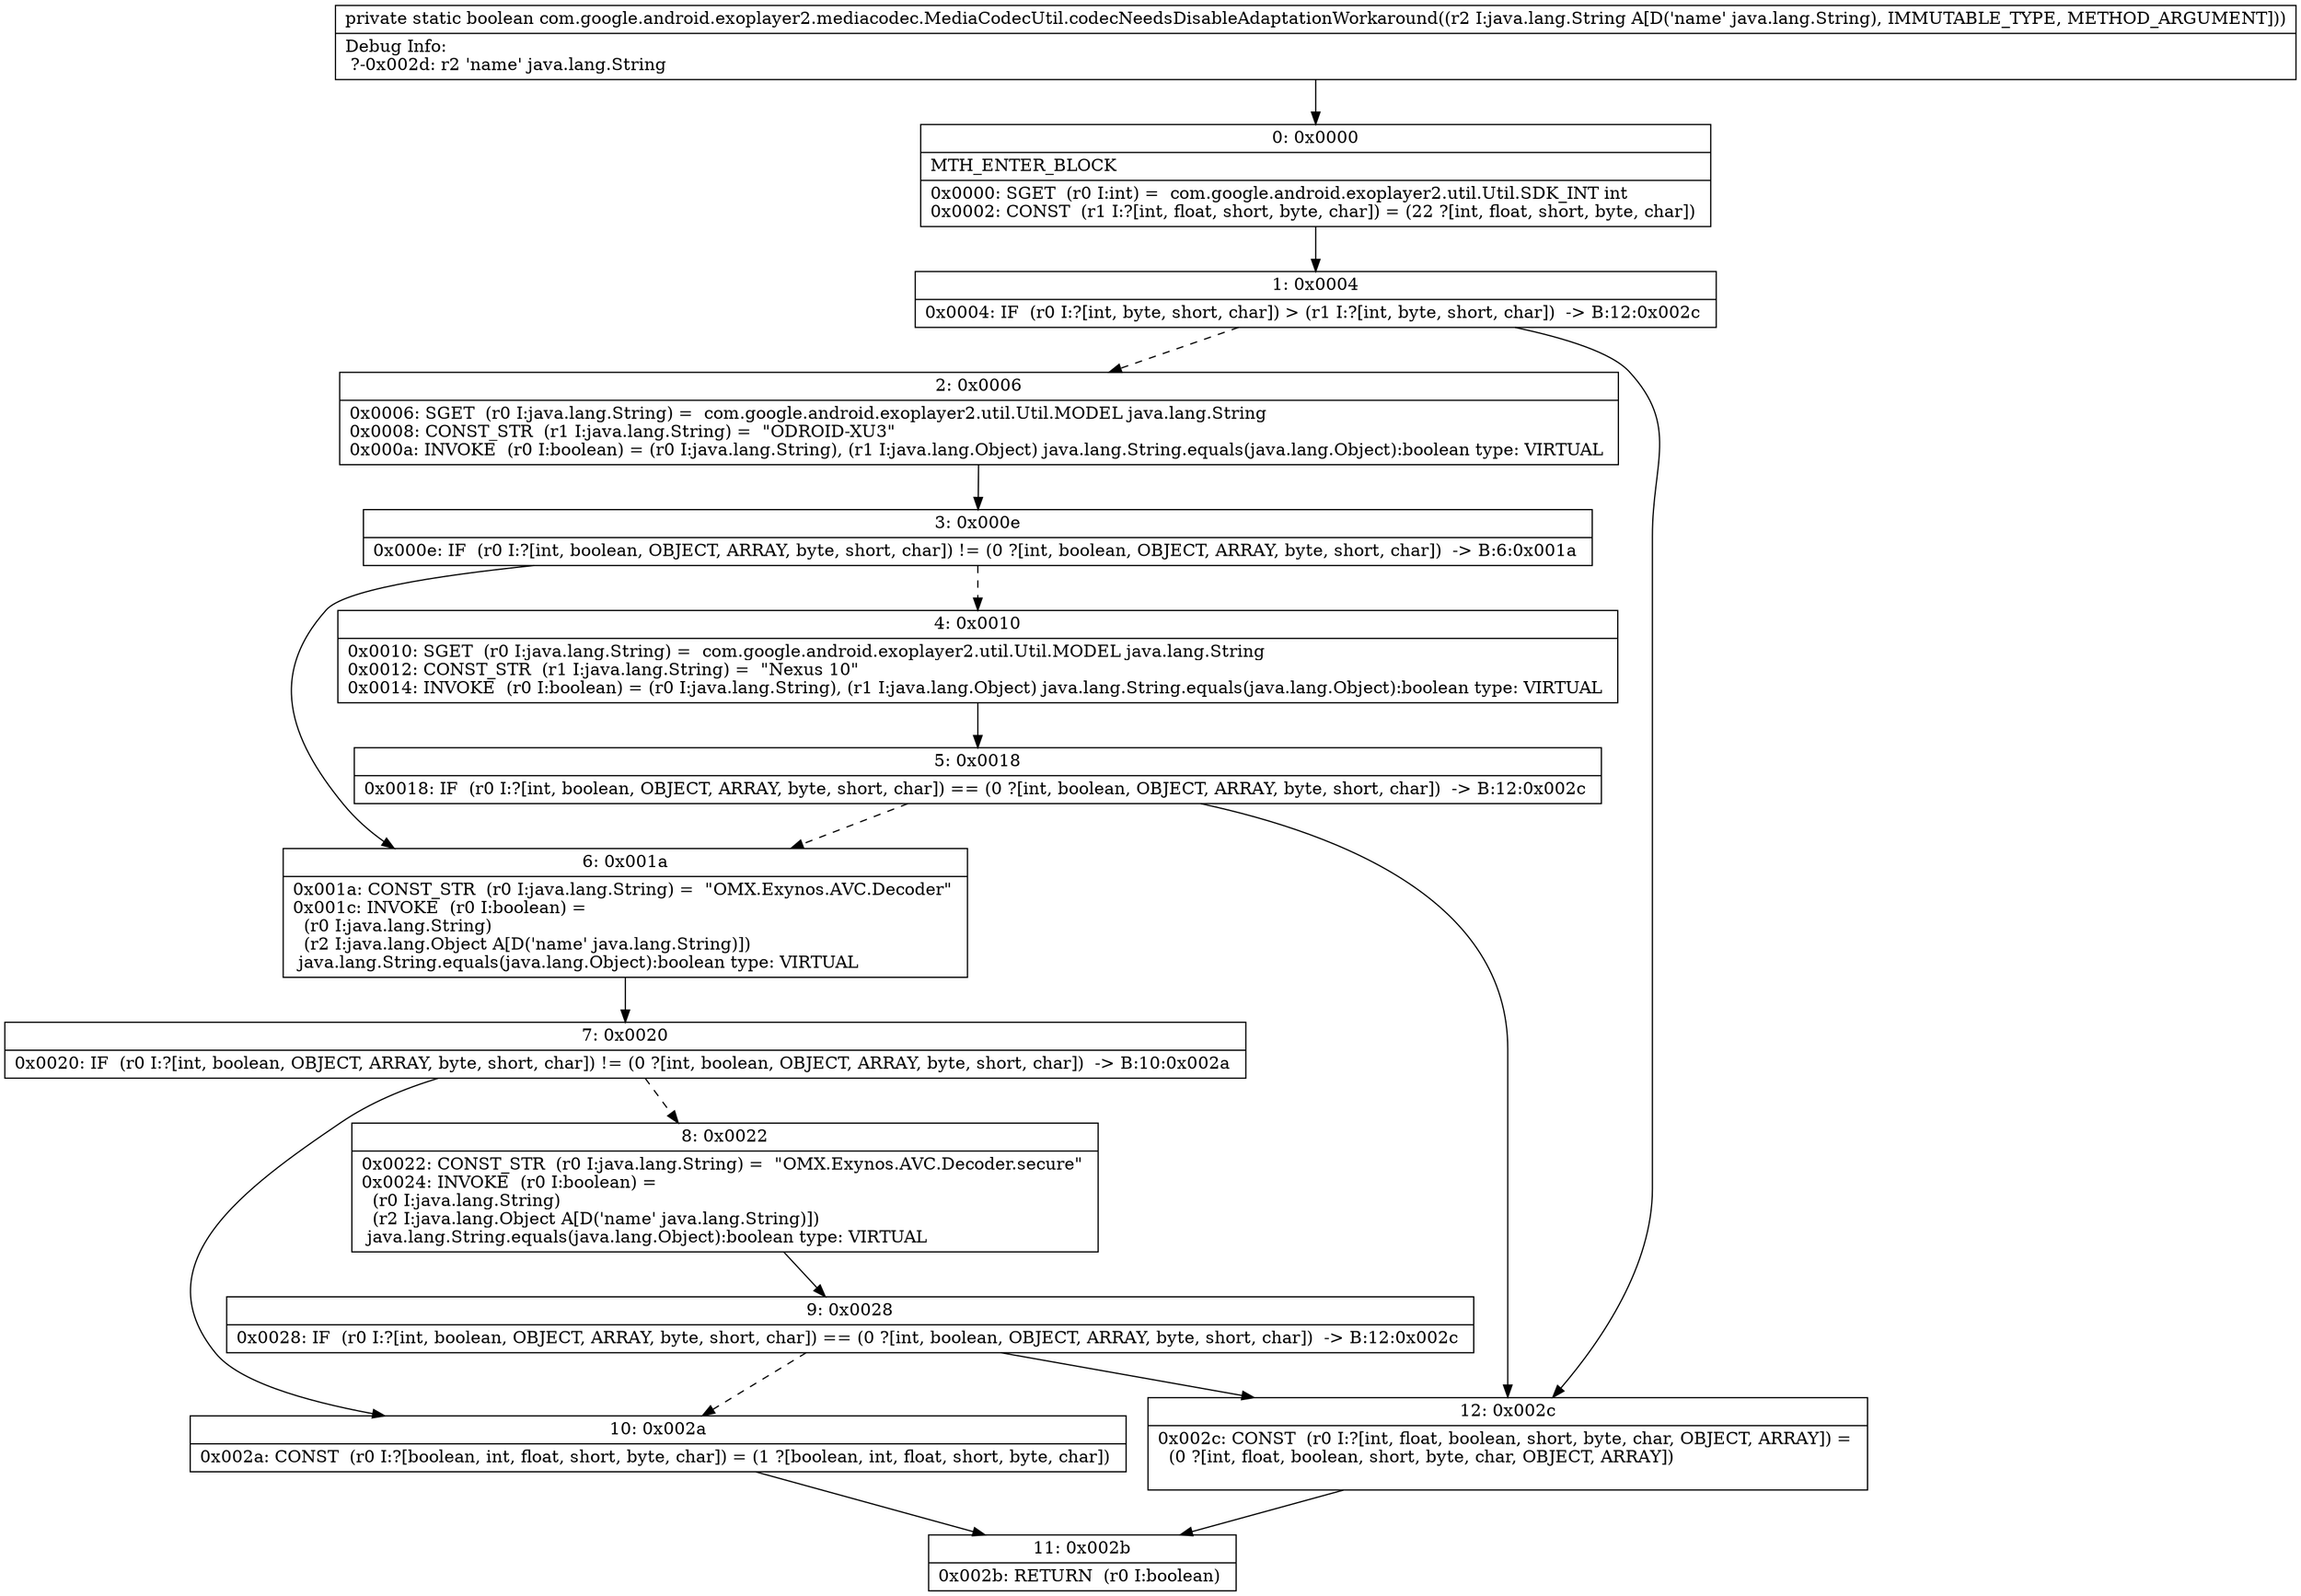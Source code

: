digraph "CFG forcom.google.android.exoplayer2.mediacodec.MediaCodecUtil.codecNeedsDisableAdaptationWorkaround(Ljava\/lang\/String;)Z" {
Node_0 [shape=record,label="{0\:\ 0x0000|MTH_ENTER_BLOCK\l|0x0000: SGET  (r0 I:int) =  com.google.android.exoplayer2.util.Util.SDK_INT int \l0x0002: CONST  (r1 I:?[int, float, short, byte, char]) = (22 ?[int, float, short, byte, char]) \l}"];
Node_1 [shape=record,label="{1\:\ 0x0004|0x0004: IF  (r0 I:?[int, byte, short, char]) \> (r1 I:?[int, byte, short, char])  \-\> B:12:0x002c \l}"];
Node_2 [shape=record,label="{2\:\ 0x0006|0x0006: SGET  (r0 I:java.lang.String) =  com.google.android.exoplayer2.util.Util.MODEL java.lang.String \l0x0008: CONST_STR  (r1 I:java.lang.String) =  \"ODROID\-XU3\" \l0x000a: INVOKE  (r0 I:boolean) = (r0 I:java.lang.String), (r1 I:java.lang.Object) java.lang.String.equals(java.lang.Object):boolean type: VIRTUAL \l}"];
Node_3 [shape=record,label="{3\:\ 0x000e|0x000e: IF  (r0 I:?[int, boolean, OBJECT, ARRAY, byte, short, char]) != (0 ?[int, boolean, OBJECT, ARRAY, byte, short, char])  \-\> B:6:0x001a \l}"];
Node_4 [shape=record,label="{4\:\ 0x0010|0x0010: SGET  (r0 I:java.lang.String) =  com.google.android.exoplayer2.util.Util.MODEL java.lang.String \l0x0012: CONST_STR  (r1 I:java.lang.String) =  \"Nexus 10\" \l0x0014: INVOKE  (r0 I:boolean) = (r0 I:java.lang.String), (r1 I:java.lang.Object) java.lang.String.equals(java.lang.Object):boolean type: VIRTUAL \l}"];
Node_5 [shape=record,label="{5\:\ 0x0018|0x0018: IF  (r0 I:?[int, boolean, OBJECT, ARRAY, byte, short, char]) == (0 ?[int, boolean, OBJECT, ARRAY, byte, short, char])  \-\> B:12:0x002c \l}"];
Node_6 [shape=record,label="{6\:\ 0x001a|0x001a: CONST_STR  (r0 I:java.lang.String) =  \"OMX.Exynos.AVC.Decoder\" \l0x001c: INVOKE  (r0 I:boolean) = \l  (r0 I:java.lang.String)\l  (r2 I:java.lang.Object A[D('name' java.lang.String)])\l java.lang.String.equals(java.lang.Object):boolean type: VIRTUAL \l}"];
Node_7 [shape=record,label="{7\:\ 0x0020|0x0020: IF  (r0 I:?[int, boolean, OBJECT, ARRAY, byte, short, char]) != (0 ?[int, boolean, OBJECT, ARRAY, byte, short, char])  \-\> B:10:0x002a \l}"];
Node_8 [shape=record,label="{8\:\ 0x0022|0x0022: CONST_STR  (r0 I:java.lang.String) =  \"OMX.Exynos.AVC.Decoder.secure\" \l0x0024: INVOKE  (r0 I:boolean) = \l  (r0 I:java.lang.String)\l  (r2 I:java.lang.Object A[D('name' java.lang.String)])\l java.lang.String.equals(java.lang.Object):boolean type: VIRTUAL \l}"];
Node_9 [shape=record,label="{9\:\ 0x0028|0x0028: IF  (r0 I:?[int, boolean, OBJECT, ARRAY, byte, short, char]) == (0 ?[int, boolean, OBJECT, ARRAY, byte, short, char])  \-\> B:12:0x002c \l}"];
Node_10 [shape=record,label="{10\:\ 0x002a|0x002a: CONST  (r0 I:?[boolean, int, float, short, byte, char]) = (1 ?[boolean, int, float, short, byte, char]) \l}"];
Node_11 [shape=record,label="{11\:\ 0x002b|0x002b: RETURN  (r0 I:boolean) \l}"];
Node_12 [shape=record,label="{12\:\ 0x002c|0x002c: CONST  (r0 I:?[int, float, boolean, short, byte, char, OBJECT, ARRAY]) = \l  (0 ?[int, float, boolean, short, byte, char, OBJECT, ARRAY])\l \l}"];
MethodNode[shape=record,label="{private static boolean com.google.android.exoplayer2.mediacodec.MediaCodecUtil.codecNeedsDisableAdaptationWorkaround((r2 I:java.lang.String A[D('name' java.lang.String), IMMUTABLE_TYPE, METHOD_ARGUMENT]))  | Debug Info:\l  ?\-0x002d: r2 'name' java.lang.String\l}"];
MethodNode -> Node_0;
Node_0 -> Node_1;
Node_1 -> Node_2[style=dashed];
Node_1 -> Node_12;
Node_2 -> Node_3;
Node_3 -> Node_4[style=dashed];
Node_3 -> Node_6;
Node_4 -> Node_5;
Node_5 -> Node_6[style=dashed];
Node_5 -> Node_12;
Node_6 -> Node_7;
Node_7 -> Node_8[style=dashed];
Node_7 -> Node_10;
Node_8 -> Node_9;
Node_9 -> Node_10[style=dashed];
Node_9 -> Node_12;
Node_10 -> Node_11;
Node_12 -> Node_11;
}

